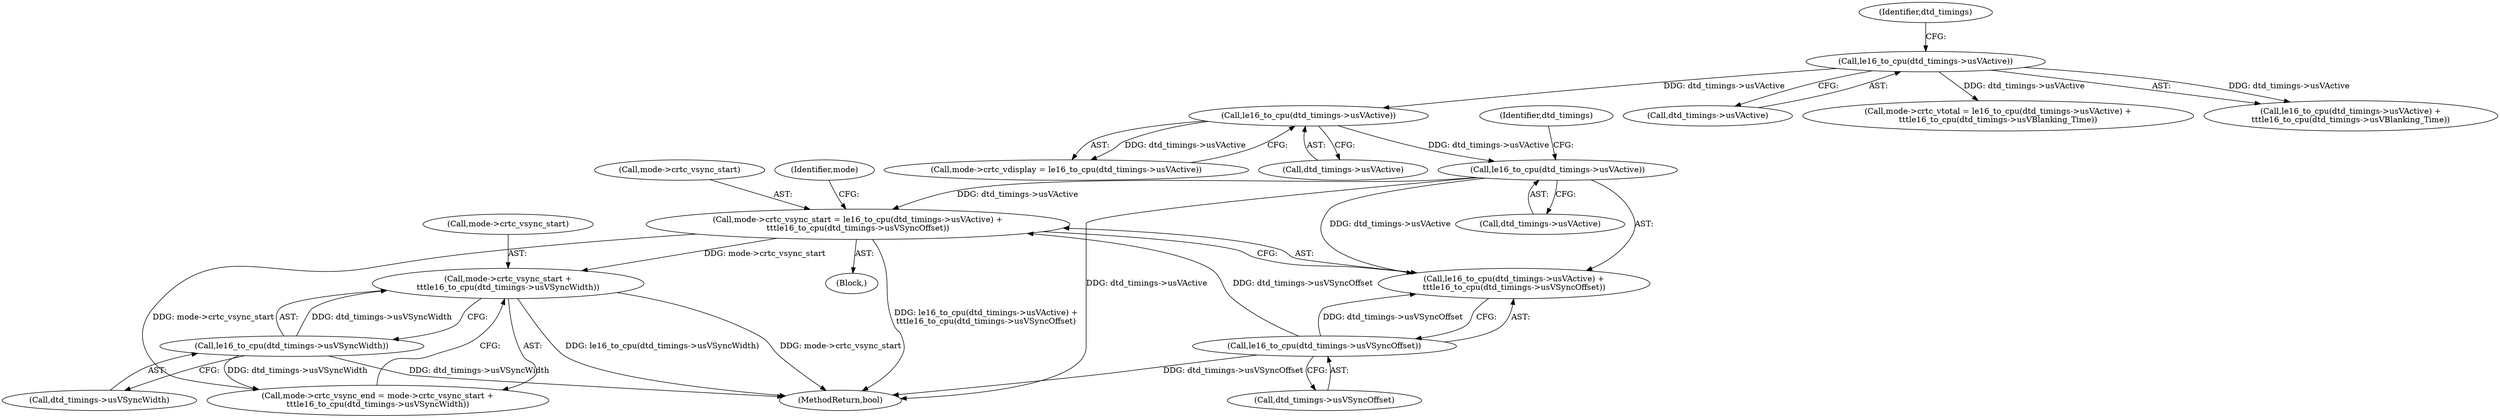 digraph "0_linux_0031c41be5c529f8329e327b63cde92ba1284842@pointer" {
"1000479" [label="(Call,mode->crtc_vsync_start +\n\t\t\tle16_to_cpu(dtd_timings->usVSyncWidth))"];
"1000462" [label="(Call,mode->crtc_vsync_start = le16_to_cpu(dtd_timings->usVActive) +\n\t\t\tle16_to_cpu(dtd_timings->usVSyncOffset))"];
"1000467" [label="(Call,le16_to_cpu(dtd_timings->usVActive))"];
"1000458" [label="(Call,le16_to_cpu(dtd_timings->usVActive))"];
"1000446" [label="(Call,le16_to_cpu(dtd_timings->usVActive))"];
"1000471" [label="(Call,le16_to_cpu(dtd_timings->usVSyncOffset))"];
"1000483" [label="(Call,le16_to_cpu(dtd_timings->usVSyncWidth))"];
"1000479" [label="(Call,mode->crtc_vsync_start +\n\t\t\tle16_to_cpu(dtd_timings->usVSyncWidth))"];
"1000466" [label="(Call,le16_to_cpu(dtd_timings->usVActive) +\n\t\t\tle16_to_cpu(dtd_timings->usVSyncOffset))"];
"1000471" [label="(Call,le16_to_cpu(dtd_timings->usVSyncOffset))"];
"1000558" [label="(MethodReturn,bool)"];
"1000463" [label="(Call,mode->crtc_vsync_start)"];
"1000477" [label="(Identifier,mode)"];
"1000454" [label="(Call,mode->crtc_vdisplay = le16_to_cpu(dtd_timings->usVActive))"];
"1000447" [label="(Call,dtd_timings->usVActive)"];
"1000144" [label="(Block,)"];
"1000475" [label="(Call,mode->crtc_vsync_end = mode->crtc_vsync_start +\n\t\t\tle16_to_cpu(dtd_timings->usVSyncWidth))"];
"1000480" [label="(Call,mode->crtc_vsync_start)"];
"1000483" [label="(Call,le16_to_cpu(dtd_timings->usVSyncWidth))"];
"1000441" [label="(Call,mode->crtc_vtotal = le16_to_cpu(dtd_timings->usVActive) +\n\t\t\tle16_to_cpu(dtd_timings->usVBlanking_Time))"];
"1000459" [label="(Call,dtd_timings->usVActive)"];
"1000467" [label="(Call,le16_to_cpu(dtd_timings->usVActive))"];
"1000472" [label="(Call,dtd_timings->usVSyncOffset)"];
"1000445" [label="(Call,le16_to_cpu(dtd_timings->usVActive) +\n\t\t\tle16_to_cpu(dtd_timings->usVBlanking_Time))"];
"1000458" [label="(Call,le16_to_cpu(dtd_timings->usVActive))"];
"1000462" [label="(Call,mode->crtc_vsync_start = le16_to_cpu(dtd_timings->usVActive) +\n\t\t\tle16_to_cpu(dtd_timings->usVSyncOffset))"];
"1000484" [label="(Call,dtd_timings->usVSyncWidth)"];
"1000473" [label="(Identifier,dtd_timings)"];
"1000468" [label="(Call,dtd_timings->usVActive)"];
"1000446" [label="(Call,le16_to_cpu(dtd_timings->usVActive))"];
"1000452" [label="(Identifier,dtd_timings)"];
"1000479" -> "1000475"  [label="AST: "];
"1000479" -> "1000483"  [label="CFG: "];
"1000480" -> "1000479"  [label="AST: "];
"1000483" -> "1000479"  [label="AST: "];
"1000475" -> "1000479"  [label="CFG: "];
"1000479" -> "1000558"  [label="DDG: le16_to_cpu(dtd_timings->usVSyncWidth)"];
"1000479" -> "1000558"  [label="DDG: mode->crtc_vsync_start"];
"1000462" -> "1000479"  [label="DDG: mode->crtc_vsync_start"];
"1000483" -> "1000479"  [label="DDG: dtd_timings->usVSyncWidth"];
"1000462" -> "1000144"  [label="AST: "];
"1000462" -> "1000466"  [label="CFG: "];
"1000463" -> "1000462"  [label="AST: "];
"1000466" -> "1000462"  [label="AST: "];
"1000477" -> "1000462"  [label="CFG: "];
"1000462" -> "1000558"  [label="DDG: le16_to_cpu(dtd_timings->usVActive) +\n\t\t\tle16_to_cpu(dtd_timings->usVSyncOffset)"];
"1000467" -> "1000462"  [label="DDG: dtd_timings->usVActive"];
"1000471" -> "1000462"  [label="DDG: dtd_timings->usVSyncOffset"];
"1000462" -> "1000475"  [label="DDG: mode->crtc_vsync_start"];
"1000467" -> "1000466"  [label="AST: "];
"1000467" -> "1000468"  [label="CFG: "];
"1000468" -> "1000467"  [label="AST: "];
"1000473" -> "1000467"  [label="CFG: "];
"1000467" -> "1000558"  [label="DDG: dtd_timings->usVActive"];
"1000467" -> "1000466"  [label="DDG: dtd_timings->usVActive"];
"1000458" -> "1000467"  [label="DDG: dtd_timings->usVActive"];
"1000458" -> "1000454"  [label="AST: "];
"1000458" -> "1000459"  [label="CFG: "];
"1000459" -> "1000458"  [label="AST: "];
"1000454" -> "1000458"  [label="CFG: "];
"1000458" -> "1000454"  [label="DDG: dtd_timings->usVActive"];
"1000446" -> "1000458"  [label="DDG: dtd_timings->usVActive"];
"1000446" -> "1000445"  [label="AST: "];
"1000446" -> "1000447"  [label="CFG: "];
"1000447" -> "1000446"  [label="AST: "];
"1000452" -> "1000446"  [label="CFG: "];
"1000446" -> "1000441"  [label="DDG: dtd_timings->usVActive"];
"1000446" -> "1000445"  [label="DDG: dtd_timings->usVActive"];
"1000471" -> "1000466"  [label="AST: "];
"1000471" -> "1000472"  [label="CFG: "];
"1000472" -> "1000471"  [label="AST: "];
"1000466" -> "1000471"  [label="CFG: "];
"1000471" -> "1000558"  [label="DDG: dtd_timings->usVSyncOffset"];
"1000471" -> "1000466"  [label="DDG: dtd_timings->usVSyncOffset"];
"1000483" -> "1000484"  [label="CFG: "];
"1000484" -> "1000483"  [label="AST: "];
"1000483" -> "1000558"  [label="DDG: dtd_timings->usVSyncWidth"];
"1000483" -> "1000475"  [label="DDG: dtd_timings->usVSyncWidth"];
}
